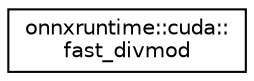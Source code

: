 digraph "Graphical Class Hierarchy"
{
  edge [fontname="Helvetica",fontsize="10",labelfontname="Helvetica",labelfontsize="10"];
  node [fontname="Helvetica",fontsize="10",shape=record];
  rankdir="LR";
  Node0 [label="onnxruntime::cuda::\lfast_divmod",height=0.2,width=0.4,color="black", fillcolor="white", style="filled",URL="$classonnxruntime_1_1cuda_1_1fast__divmod.html"];
}
